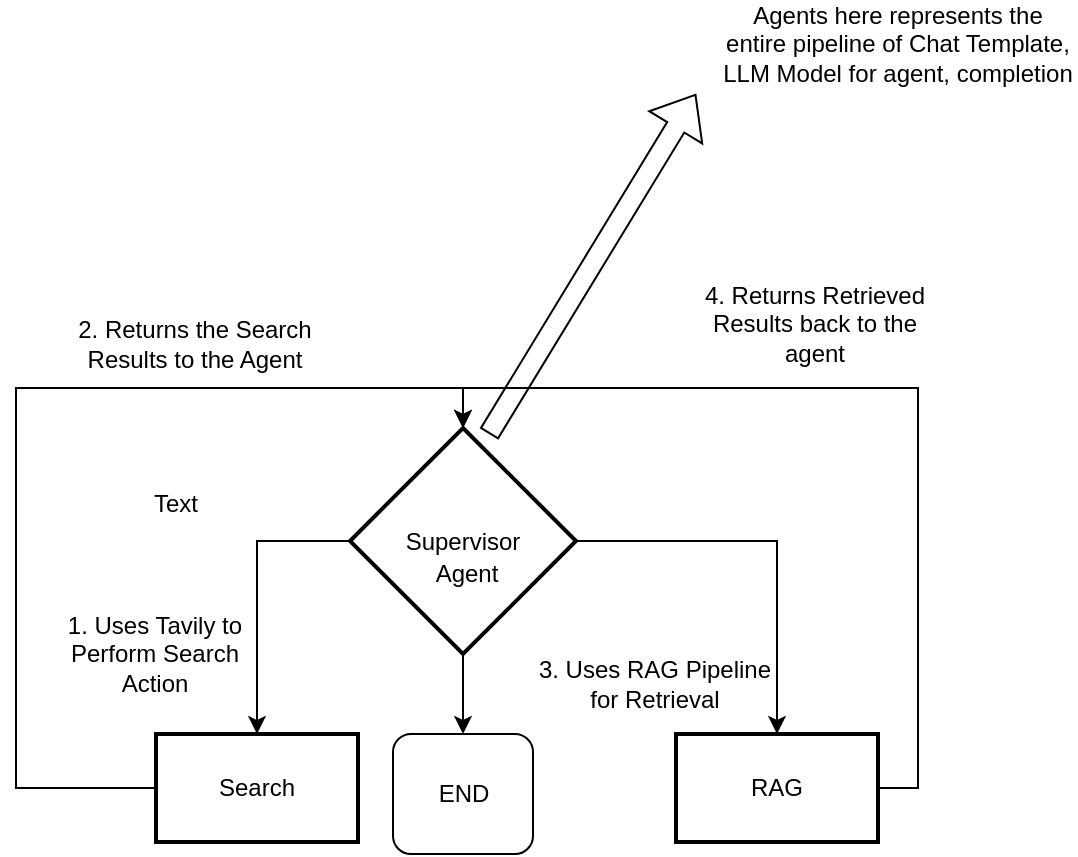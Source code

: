 <mxfile version="26.0.8">
  <diagram name="Page-1" id="_hn1Bz0pmeAadHHBepP8">
    <mxGraphModel dx="954" dy="605" grid="1" gridSize="10" guides="1" tooltips="1" connect="1" arrows="1" fold="1" page="1" pageScale="1" pageWidth="850" pageHeight="1100" math="0" shadow="0">
      <root>
        <mxCell id="0" />
        <mxCell id="1" parent="0" />
        <mxCell id="EW0_gUJJJhzNM4SnUrqr-24" style="edgeStyle=orthogonalEdgeStyle;rounded=0;orthogonalLoop=1;jettySize=auto;html=1;exitX=0;exitY=0.5;exitDx=0;exitDy=0;entryX=0.5;entryY=0;entryDx=0;entryDy=0;" edge="1" parent="1" source="EW0_gUJJJhzNM4SnUrqr-16" target="EW0_gUJJJhzNM4SnUrqr-17">
          <mxGeometry relative="1" as="geometry" />
        </mxCell>
        <mxCell id="EW0_gUJJJhzNM4SnUrqr-25" style="edgeStyle=orthogonalEdgeStyle;rounded=0;orthogonalLoop=1;jettySize=auto;html=1;exitX=1;exitY=0.5;exitDx=0;exitDy=0;entryX=0.5;entryY=0;entryDx=0;entryDy=0;" edge="1" parent="1" source="EW0_gUJJJhzNM4SnUrqr-16" target="EW0_gUJJJhzNM4SnUrqr-18">
          <mxGeometry relative="1" as="geometry" />
        </mxCell>
        <mxCell id="EW0_gUJJJhzNM4SnUrqr-35" style="edgeStyle=orthogonalEdgeStyle;rounded=0;orthogonalLoop=1;jettySize=auto;html=1;exitX=0.5;exitY=1;exitDx=0;exitDy=0;entryX=0.5;entryY=0;entryDx=0;entryDy=0;" edge="1" parent="1" source="EW0_gUJJJhzNM4SnUrqr-16" target="EW0_gUJJJhzNM4SnUrqr-34">
          <mxGeometry relative="1" as="geometry" />
        </mxCell>
        <mxCell id="EW0_gUJJJhzNM4SnUrqr-16" value="Supervisor" style="rhombus;strokeWidth=2;whiteSpace=wrap;" vertex="1" parent="1">
          <mxGeometry x="307" y="437" width="113" height="113" as="geometry" />
        </mxCell>
        <mxCell id="EW0_gUJJJhzNM4SnUrqr-26" style="edgeStyle=orthogonalEdgeStyle;rounded=0;orthogonalLoop=1;jettySize=auto;html=1;exitX=0;exitY=0.5;exitDx=0;exitDy=0;entryX=0.5;entryY=0;entryDx=0;entryDy=0;" edge="1" parent="1" source="EW0_gUJJJhzNM4SnUrqr-17" target="EW0_gUJJJhzNM4SnUrqr-16">
          <mxGeometry relative="1" as="geometry">
            <Array as="points">
              <mxPoint x="140" y="617" />
              <mxPoint x="140" y="417" />
              <mxPoint x="364" y="417" />
            </Array>
          </mxGeometry>
        </mxCell>
        <mxCell id="EW0_gUJJJhzNM4SnUrqr-17" value="Search" style="whiteSpace=wrap;strokeWidth=2;" vertex="1" parent="1">
          <mxGeometry x="210" y="590" width="101" height="54" as="geometry" />
        </mxCell>
        <mxCell id="EW0_gUJJJhzNM4SnUrqr-29" style="edgeStyle=orthogonalEdgeStyle;rounded=0;orthogonalLoop=1;jettySize=auto;html=1;exitX=1;exitY=0.5;exitDx=0;exitDy=0;entryX=0.5;entryY=0;entryDx=0;entryDy=0;" edge="1" parent="1" source="EW0_gUJJJhzNM4SnUrqr-18" target="EW0_gUJJJhzNM4SnUrqr-16">
          <mxGeometry relative="1" as="geometry" />
        </mxCell>
        <mxCell id="EW0_gUJJJhzNM4SnUrqr-18" value="RAG" style="whiteSpace=wrap;strokeWidth=2;" vertex="1" parent="1">
          <mxGeometry x="470" y="590" width="101" height="54" as="geometry" />
        </mxCell>
        <mxCell id="EW0_gUJJJhzNM4SnUrqr-19" value="1. Uses Tavily to Perform Search Action" style="text;html=1;align=center;verticalAlign=middle;whiteSpace=wrap;rounded=0;" vertex="1" parent="1">
          <mxGeometry x="150" y="535" width="119" height="30" as="geometry" />
        </mxCell>
        <mxCell id="EW0_gUJJJhzNM4SnUrqr-20" value="3. Uses RAG Pipeline for Retrieval" style="text;html=1;align=center;verticalAlign=middle;whiteSpace=wrap;rounded=0;" vertex="1" parent="1">
          <mxGeometry x="400" y="550" width="119" height="30" as="geometry" />
        </mxCell>
        <mxCell id="EW0_gUJJJhzNM4SnUrqr-21" value="Agent" style="text;html=1;align=center;verticalAlign=middle;whiteSpace=wrap;rounded=0;" vertex="1" parent="1">
          <mxGeometry x="306" y="495" width="119" height="30" as="geometry" />
        </mxCell>
        <mxCell id="EW0_gUJJJhzNM4SnUrqr-27" value="2. Returns the Search Results to the Agent" style="text;html=1;align=center;verticalAlign=middle;whiteSpace=wrap;rounded=0;" vertex="1" parent="1">
          <mxGeometry x="170" y="380" width="119" height="30" as="geometry" />
        </mxCell>
        <mxCell id="EW0_gUJJJhzNM4SnUrqr-30" value="4. Returns Retrieved Results back to the agent" style="text;html=1;align=center;verticalAlign=middle;whiteSpace=wrap;rounded=0;" vertex="1" parent="1">
          <mxGeometry x="480" y="370" width="119" height="30" as="geometry" />
        </mxCell>
        <mxCell id="EW0_gUJJJhzNM4SnUrqr-31" value="" style="shape=flexArrow;endArrow=classic;html=1;rounded=0;" edge="1" parent="1">
          <mxGeometry width="50" height="50" relative="1" as="geometry">
            <mxPoint x="376.5" y="440" as="sourcePoint" />
            <mxPoint x="480" y="270" as="targetPoint" />
          </mxGeometry>
        </mxCell>
        <mxCell id="EW0_gUJJJhzNM4SnUrqr-32" value="Text" style="text;html=1;align=center;verticalAlign=middle;whiteSpace=wrap;rounded=0;" vertex="1" parent="1">
          <mxGeometry x="190" y="460" width="60" height="30" as="geometry" />
        </mxCell>
        <mxCell id="EW0_gUJJJhzNM4SnUrqr-33" value="Agents here represents the entire pipeline of Chat Template, LLM Model for agent, completion" style="text;html=1;align=center;verticalAlign=middle;whiteSpace=wrap;rounded=0;" vertex="1" parent="1">
          <mxGeometry x="490.5" y="230" width="179.5" height="30" as="geometry" />
        </mxCell>
        <mxCell id="EW0_gUJJJhzNM4SnUrqr-34" value="END" style="rounded=1;whiteSpace=wrap;html=1;" vertex="1" parent="1">
          <mxGeometry x="328.5" y="590" width="70" height="60" as="geometry" />
        </mxCell>
      </root>
    </mxGraphModel>
  </diagram>
</mxfile>
